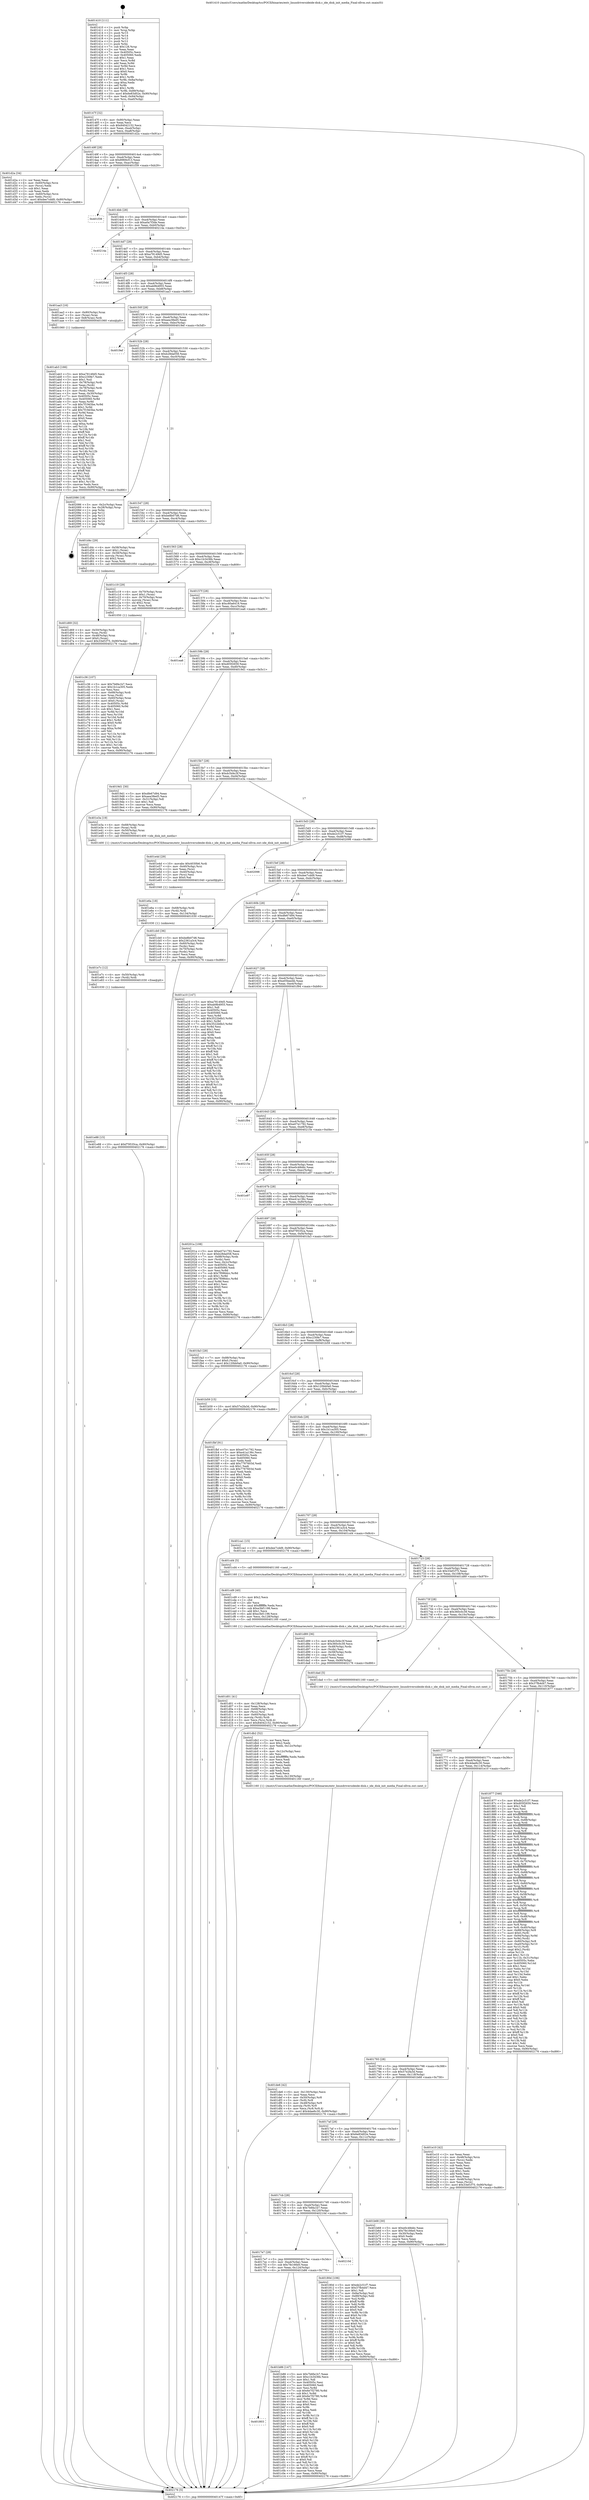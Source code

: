 digraph "0x401410" {
  label = "0x401410 (/mnt/c/Users/mathe/Desktop/tcc/POCII/binaries/extr_linuxdriversideide-disk.c_ide_disk_init_media_Final-ollvm.out::main(0))"
  labelloc = "t"
  node[shape=record]

  Entry [label="",width=0.3,height=0.3,shape=circle,fillcolor=black,style=filled]
  "0x40147f" [label="{
     0x40147f [32]\l
     | [instrs]\l
     &nbsp;&nbsp;0x40147f \<+6\>: mov -0x90(%rbp),%eax\l
     &nbsp;&nbsp;0x401485 \<+2\>: mov %eax,%ecx\l
     &nbsp;&nbsp;0x401487 \<+6\>: sub $0x84042152,%ecx\l
     &nbsp;&nbsp;0x40148d \<+6\>: mov %eax,-0xa4(%rbp)\l
     &nbsp;&nbsp;0x401493 \<+6\>: mov %ecx,-0xa8(%rbp)\l
     &nbsp;&nbsp;0x401499 \<+6\>: je 0000000000401d2a \<main+0x91a\>\l
  }"]
  "0x401d2a" [label="{
     0x401d2a [34]\l
     | [instrs]\l
     &nbsp;&nbsp;0x401d2a \<+2\>: xor %eax,%eax\l
     &nbsp;&nbsp;0x401d2c \<+4\>: mov -0x60(%rbp),%rcx\l
     &nbsp;&nbsp;0x401d30 \<+2\>: mov (%rcx),%edx\l
     &nbsp;&nbsp;0x401d32 \<+3\>: sub $0x1,%eax\l
     &nbsp;&nbsp;0x401d35 \<+2\>: sub %eax,%edx\l
     &nbsp;&nbsp;0x401d37 \<+4\>: mov -0x60(%rbp),%rcx\l
     &nbsp;&nbsp;0x401d3b \<+2\>: mov %edx,(%rcx)\l
     &nbsp;&nbsp;0x401d3d \<+10\>: movl $0xdee7cdd9,-0x90(%rbp)\l
     &nbsp;&nbsp;0x401d47 \<+5\>: jmp 0000000000402176 \<main+0xd66\>\l
  }"]
  "0x40149f" [label="{
     0x40149f [28]\l
     | [instrs]\l
     &nbsp;&nbsp;0x40149f \<+5\>: jmp 00000000004014a4 \<main+0x94\>\l
     &nbsp;&nbsp;0x4014a4 \<+6\>: mov -0xa4(%rbp),%eax\l
     &nbsp;&nbsp;0x4014aa \<+5\>: sub $0x8969cf13,%eax\l
     &nbsp;&nbsp;0x4014af \<+6\>: mov %eax,-0xac(%rbp)\l
     &nbsp;&nbsp;0x4014b5 \<+6\>: je 0000000000401f39 \<main+0xb29\>\l
  }"]
  Exit [label="",width=0.3,height=0.3,shape=circle,fillcolor=black,style=filled,peripheries=2]
  "0x401f39" [label="{
     0x401f39\l
  }", style=dashed]
  "0x4014bb" [label="{
     0x4014bb [28]\l
     | [instrs]\l
     &nbsp;&nbsp;0x4014bb \<+5\>: jmp 00000000004014c0 \<main+0xb0\>\l
     &nbsp;&nbsp;0x4014c0 \<+6\>: mov -0xa4(%rbp),%eax\l
     &nbsp;&nbsp;0x4014c6 \<+5\>: sub $0xa0a7f3de,%eax\l
     &nbsp;&nbsp;0x4014cb \<+6\>: mov %eax,-0xb0(%rbp)\l
     &nbsp;&nbsp;0x4014d1 \<+6\>: je 000000000040214a \<main+0xd3a\>\l
  }"]
  "0x401e88" [label="{
     0x401e88 [15]\l
     | [instrs]\l
     &nbsp;&nbsp;0x401e88 \<+10\>: movl $0xf79535ca,-0x90(%rbp)\l
     &nbsp;&nbsp;0x401e92 \<+5\>: jmp 0000000000402176 \<main+0xd66\>\l
  }"]
  "0x40214a" [label="{
     0x40214a\l
  }", style=dashed]
  "0x4014d7" [label="{
     0x4014d7 [28]\l
     | [instrs]\l
     &nbsp;&nbsp;0x4014d7 \<+5\>: jmp 00000000004014dc \<main+0xcc\>\l
     &nbsp;&nbsp;0x4014dc \<+6\>: mov -0xa4(%rbp),%eax\l
     &nbsp;&nbsp;0x4014e2 \<+5\>: sub $0xa78149d5,%eax\l
     &nbsp;&nbsp;0x4014e7 \<+6\>: mov %eax,-0xb4(%rbp)\l
     &nbsp;&nbsp;0x4014ed \<+6\>: je 00000000004020dd \<main+0xccd\>\l
  }"]
  "0x401e7c" [label="{
     0x401e7c [12]\l
     | [instrs]\l
     &nbsp;&nbsp;0x401e7c \<+4\>: mov -0x50(%rbp),%rdi\l
     &nbsp;&nbsp;0x401e80 \<+3\>: mov (%rdi),%rdi\l
     &nbsp;&nbsp;0x401e83 \<+5\>: call 0000000000401030 \<free@plt\>\l
     | [calls]\l
     &nbsp;&nbsp;0x401030 \{1\} (unknown)\l
  }"]
  "0x4020dd" [label="{
     0x4020dd\l
  }", style=dashed]
  "0x4014f3" [label="{
     0x4014f3 [28]\l
     | [instrs]\l
     &nbsp;&nbsp;0x4014f3 \<+5\>: jmp 00000000004014f8 \<main+0xe8\>\l
     &nbsp;&nbsp;0x4014f8 \<+6\>: mov -0xa4(%rbp),%eax\l
     &nbsp;&nbsp;0x4014fe \<+5\>: sub $0xab9b4955,%eax\l
     &nbsp;&nbsp;0x401503 \<+6\>: mov %eax,-0xb8(%rbp)\l
     &nbsp;&nbsp;0x401509 \<+6\>: je 0000000000401aa3 \<main+0x693\>\l
  }"]
  "0x401e6a" [label="{
     0x401e6a [18]\l
     | [instrs]\l
     &nbsp;&nbsp;0x401e6a \<+4\>: mov -0x68(%rbp),%rdi\l
     &nbsp;&nbsp;0x401e6e \<+3\>: mov (%rdi),%rdi\l
     &nbsp;&nbsp;0x401e71 \<+6\>: mov %eax,-0x134(%rbp)\l
     &nbsp;&nbsp;0x401e77 \<+5\>: call 0000000000401030 \<free@plt\>\l
     | [calls]\l
     &nbsp;&nbsp;0x401030 \{1\} (unknown)\l
  }"]
  "0x401aa3" [label="{
     0x401aa3 [16]\l
     | [instrs]\l
     &nbsp;&nbsp;0x401aa3 \<+4\>: mov -0x80(%rbp),%rax\l
     &nbsp;&nbsp;0x401aa7 \<+3\>: mov (%rax),%rax\l
     &nbsp;&nbsp;0x401aaa \<+4\>: mov 0x8(%rax),%rdi\l
     &nbsp;&nbsp;0x401aae \<+5\>: call 0000000000401060 \<atoi@plt\>\l
     | [calls]\l
     &nbsp;&nbsp;0x401060 \{1\} (unknown)\l
  }"]
  "0x40150f" [label="{
     0x40150f [28]\l
     | [instrs]\l
     &nbsp;&nbsp;0x40150f \<+5\>: jmp 0000000000401514 \<main+0x104\>\l
     &nbsp;&nbsp;0x401514 \<+6\>: mov -0xa4(%rbp),%eax\l
     &nbsp;&nbsp;0x40151a \<+5\>: sub $0xaea38ed5,%eax\l
     &nbsp;&nbsp;0x40151f \<+6\>: mov %eax,-0xbc(%rbp)\l
     &nbsp;&nbsp;0x401525 \<+6\>: je 00000000004019ef \<main+0x5df\>\l
  }"]
  "0x401e4d" [label="{
     0x401e4d [29]\l
     | [instrs]\l
     &nbsp;&nbsp;0x401e4d \<+10\>: movabs $0x4030b6,%rdi\l
     &nbsp;&nbsp;0x401e57 \<+4\>: mov -0x40(%rbp),%rsi\l
     &nbsp;&nbsp;0x401e5b \<+2\>: mov %eax,(%rsi)\l
     &nbsp;&nbsp;0x401e5d \<+4\>: mov -0x40(%rbp),%rsi\l
     &nbsp;&nbsp;0x401e61 \<+2\>: mov (%rsi),%esi\l
     &nbsp;&nbsp;0x401e63 \<+2\>: mov $0x0,%al\l
     &nbsp;&nbsp;0x401e65 \<+5\>: call 0000000000401040 \<printf@plt\>\l
     | [calls]\l
     &nbsp;&nbsp;0x401040 \{1\} (unknown)\l
  }"]
  "0x4019ef" [label="{
     0x4019ef\l
  }", style=dashed]
  "0x40152b" [label="{
     0x40152b [28]\l
     | [instrs]\l
     &nbsp;&nbsp;0x40152b \<+5\>: jmp 0000000000401530 \<main+0x120\>\l
     &nbsp;&nbsp;0x401530 \<+6\>: mov -0xa4(%rbp),%eax\l
     &nbsp;&nbsp;0x401536 \<+5\>: sub $0xb28da058,%eax\l
     &nbsp;&nbsp;0x40153b \<+6\>: mov %eax,-0xc0(%rbp)\l
     &nbsp;&nbsp;0x401541 \<+6\>: je 0000000000402086 \<main+0xc76\>\l
  }"]
  "0x401de6" [label="{
     0x401de6 [42]\l
     | [instrs]\l
     &nbsp;&nbsp;0x401de6 \<+6\>: mov -0x130(%rbp),%ecx\l
     &nbsp;&nbsp;0x401dec \<+3\>: imul %eax,%ecx\l
     &nbsp;&nbsp;0x401def \<+4\>: mov -0x50(%rbp),%r8\l
     &nbsp;&nbsp;0x401df3 \<+3\>: mov (%r8),%r8\l
     &nbsp;&nbsp;0x401df6 \<+4\>: mov -0x48(%rbp),%r9\l
     &nbsp;&nbsp;0x401dfa \<+3\>: movslq (%r9),%r9\l
     &nbsp;&nbsp;0x401dfd \<+4\>: mov %ecx,(%r8,%r9,4)\l
     &nbsp;&nbsp;0x401e01 \<+10\>: movl $0x4dae6c30,-0x90(%rbp)\l
     &nbsp;&nbsp;0x401e0b \<+5\>: jmp 0000000000402176 \<main+0xd66\>\l
  }"]
  "0x402086" [label="{
     0x402086 [18]\l
     | [instrs]\l
     &nbsp;&nbsp;0x402086 \<+3\>: mov -0x2c(%rbp),%eax\l
     &nbsp;&nbsp;0x402089 \<+4\>: lea -0x28(%rbp),%rsp\l
     &nbsp;&nbsp;0x40208d \<+1\>: pop %rbx\l
     &nbsp;&nbsp;0x40208e \<+2\>: pop %r12\l
     &nbsp;&nbsp;0x402090 \<+2\>: pop %r13\l
     &nbsp;&nbsp;0x402092 \<+2\>: pop %r14\l
     &nbsp;&nbsp;0x402094 \<+2\>: pop %r15\l
     &nbsp;&nbsp;0x402096 \<+1\>: pop %rbp\l
     &nbsp;&nbsp;0x402097 \<+1\>: ret\l
  }"]
  "0x401547" [label="{
     0x401547 [28]\l
     | [instrs]\l
     &nbsp;&nbsp;0x401547 \<+5\>: jmp 000000000040154c \<main+0x13c\>\l
     &nbsp;&nbsp;0x40154c \<+6\>: mov -0xa4(%rbp),%eax\l
     &nbsp;&nbsp;0x401552 \<+5\>: sub $0xbe8b07d6,%eax\l
     &nbsp;&nbsp;0x401557 \<+6\>: mov %eax,-0xc4(%rbp)\l
     &nbsp;&nbsp;0x40155d \<+6\>: je 0000000000401d4c \<main+0x93c\>\l
  }"]
  "0x401db2" [label="{
     0x401db2 [52]\l
     | [instrs]\l
     &nbsp;&nbsp;0x401db2 \<+2\>: xor %ecx,%ecx\l
     &nbsp;&nbsp;0x401db4 \<+5\>: mov $0x2,%edx\l
     &nbsp;&nbsp;0x401db9 \<+6\>: mov %edx,-0x12c(%rbp)\l
     &nbsp;&nbsp;0x401dbf \<+1\>: cltd\l
     &nbsp;&nbsp;0x401dc0 \<+6\>: mov -0x12c(%rbp),%esi\l
     &nbsp;&nbsp;0x401dc6 \<+2\>: idiv %esi\l
     &nbsp;&nbsp;0x401dc8 \<+6\>: imul $0xfffffffe,%edx,%edx\l
     &nbsp;&nbsp;0x401dce \<+2\>: mov %ecx,%edi\l
     &nbsp;&nbsp;0x401dd0 \<+2\>: sub %edx,%edi\l
     &nbsp;&nbsp;0x401dd2 \<+2\>: mov %ecx,%edx\l
     &nbsp;&nbsp;0x401dd4 \<+3\>: sub $0x1,%edx\l
     &nbsp;&nbsp;0x401dd7 \<+2\>: add %edx,%edi\l
     &nbsp;&nbsp;0x401dd9 \<+2\>: sub %edi,%ecx\l
     &nbsp;&nbsp;0x401ddb \<+6\>: mov %ecx,-0x130(%rbp)\l
     &nbsp;&nbsp;0x401de1 \<+5\>: call 0000000000401160 \<next_i\>\l
     | [calls]\l
     &nbsp;&nbsp;0x401160 \{1\} (/mnt/c/Users/mathe/Desktop/tcc/POCII/binaries/extr_linuxdriversideide-disk.c_ide_disk_init_media_Final-ollvm.out::next_i)\l
  }"]
  "0x401d4c" [label="{
     0x401d4c [29]\l
     | [instrs]\l
     &nbsp;&nbsp;0x401d4c \<+4\>: mov -0x58(%rbp),%rax\l
     &nbsp;&nbsp;0x401d50 \<+6\>: movl $0x1,(%rax)\l
     &nbsp;&nbsp;0x401d56 \<+4\>: mov -0x58(%rbp),%rax\l
     &nbsp;&nbsp;0x401d5a \<+3\>: movslq (%rax),%rax\l
     &nbsp;&nbsp;0x401d5d \<+4\>: shl $0x2,%rax\l
     &nbsp;&nbsp;0x401d61 \<+3\>: mov %rax,%rdi\l
     &nbsp;&nbsp;0x401d64 \<+5\>: call 0000000000401050 \<malloc@plt\>\l
     | [calls]\l
     &nbsp;&nbsp;0x401050 \{1\} (unknown)\l
  }"]
  "0x401563" [label="{
     0x401563 [28]\l
     | [instrs]\l
     &nbsp;&nbsp;0x401563 \<+5\>: jmp 0000000000401568 \<main+0x158\>\l
     &nbsp;&nbsp;0x401568 \<+6\>: mov -0xa4(%rbp),%eax\l
     &nbsp;&nbsp;0x40156e \<+5\>: sub $0xc1b3436b,%eax\l
     &nbsp;&nbsp;0x401573 \<+6\>: mov %eax,-0xc8(%rbp)\l
     &nbsp;&nbsp;0x401579 \<+6\>: je 0000000000401c19 \<main+0x809\>\l
  }"]
  "0x401d69" [label="{
     0x401d69 [32]\l
     | [instrs]\l
     &nbsp;&nbsp;0x401d69 \<+4\>: mov -0x50(%rbp),%rdi\l
     &nbsp;&nbsp;0x401d6d \<+3\>: mov %rax,(%rdi)\l
     &nbsp;&nbsp;0x401d70 \<+4\>: mov -0x48(%rbp),%rax\l
     &nbsp;&nbsp;0x401d74 \<+6\>: movl $0x0,(%rax)\l
     &nbsp;&nbsp;0x401d7a \<+10\>: movl $0x33ef1f75,-0x90(%rbp)\l
     &nbsp;&nbsp;0x401d84 \<+5\>: jmp 0000000000402176 \<main+0xd66\>\l
  }"]
  "0x401c19" [label="{
     0x401c19 [29]\l
     | [instrs]\l
     &nbsp;&nbsp;0x401c19 \<+4\>: mov -0x70(%rbp),%rax\l
     &nbsp;&nbsp;0x401c1d \<+6\>: movl $0x1,(%rax)\l
     &nbsp;&nbsp;0x401c23 \<+4\>: mov -0x70(%rbp),%rax\l
     &nbsp;&nbsp;0x401c27 \<+3\>: movslq (%rax),%rax\l
     &nbsp;&nbsp;0x401c2a \<+4\>: shl $0x2,%rax\l
     &nbsp;&nbsp;0x401c2e \<+3\>: mov %rax,%rdi\l
     &nbsp;&nbsp;0x401c31 \<+5\>: call 0000000000401050 \<malloc@plt\>\l
     | [calls]\l
     &nbsp;&nbsp;0x401050 \{1\} (unknown)\l
  }"]
  "0x40157f" [label="{
     0x40157f [28]\l
     | [instrs]\l
     &nbsp;&nbsp;0x40157f \<+5\>: jmp 0000000000401584 \<main+0x174\>\l
     &nbsp;&nbsp;0x401584 \<+6\>: mov -0xa4(%rbp),%eax\l
     &nbsp;&nbsp;0x40158a \<+5\>: sub $0xc80a6419,%eax\l
     &nbsp;&nbsp;0x40158f \<+6\>: mov %eax,-0xcc(%rbp)\l
     &nbsp;&nbsp;0x401595 \<+6\>: je 0000000000401ea6 \<main+0xa96\>\l
  }"]
  "0x401d01" [label="{
     0x401d01 [41]\l
     | [instrs]\l
     &nbsp;&nbsp;0x401d01 \<+6\>: mov -0x128(%rbp),%ecx\l
     &nbsp;&nbsp;0x401d07 \<+3\>: imul %eax,%ecx\l
     &nbsp;&nbsp;0x401d0a \<+4\>: mov -0x68(%rbp),%rsi\l
     &nbsp;&nbsp;0x401d0e \<+3\>: mov (%rsi),%rsi\l
     &nbsp;&nbsp;0x401d11 \<+4\>: mov -0x60(%rbp),%rdi\l
     &nbsp;&nbsp;0x401d15 \<+3\>: movslq (%rdi),%rdi\l
     &nbsp;&nbsp;0x401d18 \<+3\>: mov %ecx,(%rsi,%rdi,4)\l
     &nbsp;&nbsp;0x401d1b \<+10\>: movl $0x84042152,-0x90(%rbp)\l
     &nbsp;&nbsp;0x401d25 \<+5\>: jmp 0000000000402176 \<main+0xd66\>\l
  }"]
  "0x401ea6" [label="{
     0x401ea6\l
  }", style=dashed]
  "0x40159b" [label="{
     0x40159b [28]\l
     | [instrs]\l
     &nbsp;&nbsp;0x40159b \<+5\>: jmp 00000000004015a0 \<main+0x190\>\l
     &nbsp;&nbsp;0x4015a0 \<+6\>: mov -0xa4(%rbp),%eax\l
     &nbsp;&nbsp;0x4015a6 \<+5\>: sub $0xd05f2659,%eax\l
     &nbsp;&nbsp;0x4015ab \<+6\>: mov %eax,-0xd0(%rbp)\l
     &nbsp;&nbsp;0x4015b1 \<+6\>: je 00000000004019d1 \<main+0x5c1\>\l
  }"]
  "0x401cd9" [label="{
     0x401cd9 [40]\l
     | [instrs]\l
     &nbsp;&nbsp;0x401cd9 \<+5\>: mov $0x2,%ecx\l
     &nbsp;&nbsp;0x401cde \<+1\>: cltd\l
     &nbsp;&nbsp;0x401cdf \<+2\>: idiv %ecx\l
     &nbsp;&nbsp;0x401ce1 \<+6\>: imul $0xfffffffe,%edx,%ecx\l
     &nbsp;&nbsp;0x401ce7 \<+6\>: sub $0xe3bf1198,%ecx\l
     &nbsp;&nbsp;0x401ced \<+3\>: add $0x1,%ecx\l
     &nbsp;&nbsp;0x401cf0 \<+6\>: add $0xe3bf1198,%ecx\l
     &nbsp;&nbsp;0x401cf6 \<+6\>: mov %ecx,-0x128(%rbp)\l
     &nbsp;&nbsp;0x401cfc \<+5\>: call 0000000000401160 \<next_i\>\l
     | [calls]\l
     &nbsp;&nbsp;0x401160 \{1\} (/mnt/c/Users/mathe/Desktop/tcc/POCII/binaries/extr_linuxdriversideide-disk.c_ide_disk_init_media_Final-ollvm.out::next_i)\l
  }"]
  "0x4019d1" [label="{
     0x4019d1 [30]\l
     | [instrs]\l
     &nbsp;&nbsp;0x4019d1 \<+5\>: mov $0xdfe67d94,%eax\l
     &nbsp;&nbsp;0x4019d6 \<+5\>: mov $0xaea38ed5,%ecx\l
     &nbsp;&nbsp;0x4019db \<+3\>: mov -0x31(%rbp),%dl\l
     &nbsp;&nbsp;0x4019de \<+3\>: test $0x1,%dl\l
     &nbsp;&nbsp;0x4019e1 \<+3\>: cmovne %ecx,%eax\l
     &nbsp;&nbsp;0x4019e4 \<+6\>: mov %eax,-0x90(%rbp)\l
     &nbsp;&nbsp;0x4019ea \<+5\>: jmp 0000000000402176 \<main+0xd66\>\l
  }"]
  "0x4015b7" [label="{
     0x4015b7 [28]\l
     | [instrs]\l
     &nbsp;&nbsp;0x4015b7 \<+5\>: jmp 00000000004015bc \<main+0x1ac\>\l
     &nbsp;&nbsp;0x4015bc \<+6\>: mov -0xa4(%rbp),%eax\l
     &nbsp;&nbsp;0x4015c2 \<+5\>: sub $0xdc5d4c3f,%eax\l
     &nbsp;&nbsp;0x4015c7 \<+6\>: mov %eax,-0xd4(%rbp)\l
     &nbsp;&nbsp;0x4015cd \<+6\>: je 0000000000401e3a \<main+0xa2a\>\l
  }"]
  "0x401c36" [label="{
     0x401c36 [107]\l
     | [instrs]\l
     &nbsp;&nbsp;0x401c36 \<+5\>: mov $0x7b6fa1b7,%ecx\l
     &nbsp;&nbsp;0x401c3b \<+5\>: mov $0x1b1ca305,%edx\l
     &nbsp;&nbsp;0x401c40 \<+2\>: xor %esi,%esi\l
     &nbsp;&nbsp;0x401c42 \<+4\>: mov -0x68(%rbp),%rdi\l
     &nbsp;&nbsp;0x401c46 \<+3\>: mov %rax,(%rdi)\l
     &nbsp;&nbsp;0x401c49 \<+4\>: mov -0x60(%rbp),%rax\l
     &nbsp;&nbsp;0x401c4d \<+6\>: movl $0x0,(%rax)\l
     &nbsp;&nbsp;0x401c53 \<+8\>: mov 0x40505c,%r8d\l
     &nbsp;&nbsp;0x401c5b \<+8\>: mov 0x405060,%r9d\l
     &nbsp;&nbsp;0x401c63 \<+3\>: sub $0x1,%esi\l
     &nbsp;&nbsp;0x401c66 \<+3\>: mov %r8d,%r10d\l
     &nbsp;&nbsp;0x401c69 \<+3\>: add %esi,%r10d\l
     &nbsp;&nbsp;0x401c6c \<+4\>: imul %r10d,%r8d\l
     &nbsp;&nbsp;0x401c70 \<+4\>: and $0x1,%r8d\l
     &nbsp;&nbsp;0x401c74 \<+4\>: cmp $0x0,%r8d\l
     &nbsp;&nbsp;0x401c78 \<+4\>: sete %r11b\l
     &nbsp;&nbsp;0x401c7c \<+4\>: cmp $0xa,%r9d\l
     &nbsp;&nbsp;0x401c80 \<+3\>: setl %bl\l
     &nbsp;&nbsp;0x401c83 \<+3\>: mov %r11b,%r14b\l
     &nbsp;&nbsp;0x401c86 \<+3\>: and %bl,%r14b\l
     &nbsp;&nbsp;0x401c89 \<+3\>: xor %bl,%r11b\l
     &nbsp;&nbsp;0x401c8c \<+3\>: or %r11b,%r14b\l
     &nbsp;&nbsp;0x401c8f \<+4\>: test $0x1,%r14b\l
     &nbsp;&nbsp;0x401c93 \<+3\>: cmovne %edx,%ecx\l
     &nbsp;&nbsp;0x401c96 \<+6\>: mov %ecx,-0x90(%rbp)\l
     &nbsp;&nbsp;0x401c9c \<+5\>: jmp 0000000000402176 \<main+0xd66\>\l
  }"]
  "0x401e3a" [label="{
     0x401e3a [19]\l
     | [instrs]\l
     &nbsp;&nbsp;0x401e3a \<+4\>: mov -0x68(%rbp),%rax\l
     &nbsp;&nbsp;0x401e3e \<+3\>: mov (%rax),%rdi\l
     &nbsp;&nbsp;0x401e41 \<+4\>: mov -0x50(%rbp),%rax\l
     &nbsp;&nbsp;0x401e45 \<+3\>: mov (%rax),%rsi\l
     &nbsp;&nbsp;0x401e48 \<+5\>: call 0000000000401400 \<ide_disk_init_media\>\l
     | [calls]\l
     &nbsp;&nbsp;0x401400 \{1\} (/mnt/c/Users/mathe/Desktop/tcc/POCII/binaries/extr_linuxdriversideide-disk.c_ide_disk_init_media_Final-ollvm.out::ide_disk_init_media)\l
  }"]
  "0x4015d3" [label="{
     0x4015d3 [28]\l
     | [instrs]\l
     &nbsp;&nbsp;0x4015d3 \<+5\>: jmp 00000000004015d8 \<main+0x1c8\>\l
     &nbsp;&nbsp;0x4015d8 \<+6\>: mov -0xa4(%rbp),%eax\l
     &nbsp;&nbsp;0x4015de \<+5\>: sub $0xde2c51f7,%eax\l
     &nbsp;&nbsp;0x4015e3 \<+6\>: mov %eax,-0xd8(%rbp)\l
     &nbsp;&nbsp;0x4015e9 \<+6\>: je 0000000000402098 \<main+0xc88\>\l
  }"]
  "0x401803" [label="{
     0x401803\l
  }", style=dashed]
  "0x402098" [label="{
     0x402098\l
  }", style=dashed]
  "0x4015ef" [label="{
     0x4015ef [28]\l
     | [instrs]\l
     &nbsp;&nbsp;0x4015ef \<+5\>: jmp 00000000004015f4 \<main+0x1e4\>\l
     &nbsp;&nbsp;0x4015f4 \<+6\>: mov -0xa4(%rbp),%eax\l
     &nbsp;&nbsp;0x4015fa \<+5\>: sub $0xdee7cdd9,%eax\l
     &nbsp;&nbsp;0x4015ff \<+6\>: mov %eax,-0xdc(%rbp)\l
     &nbsp;&nbsp;0x401605 \<+6\>: je 0000000000401cb0 \<main+0x8a0\>\l
  }"]
  "0x401b86" [label="{
     0x401b86 [147]\l
     | [instrs]\l
     &nbsp;&nbsp;0x401b86 \<+5\>: mov $0x7b6fa1b7,%eax\l
     &nbsp;&nbsp;0x401b8b \<+5\>: mov $0xc1b3436b,%ecx\l
     &nbsp;&nbsp;0x401b90 \<+2\>: mov $0x1,%dl\l
     &nbsp;&nbsp;0x401b92 \<+7\>: mov 0x40505c,%esi\l
     &nbsp;&nbsp;0x401b99 \<+7\>: mov 0x405060,%edi\l
     &nbsp;&nbsp;0x401ba0 \<+3\>: mov %esi,%r8d\l
     &nbsp;&nbsp;0x401ba3 \<+7\>: sub $0x6e7f2780,%r8d\l
     &nbsp;&nbsp;0x401baa \<+4\>: sub $0x1,%r8d\l
     &nbsp;&nbsp;0x401bae \<+7\>: add $0x6e7f2780,%r8d\l
     &nbsp;&nbsp;0x401bb5 \<+4\>: imul %r8d,%esi\l
     &nbsp;&nbsp;0x401bb9 \<+3\>: and $0x1,%esi\l
     &nbsp;&nbsp;0x401bbc \<+3\>: cmp $0x0,%esi\l
     &nbsp;&nbsp;0x401bbf \<+4\>: sete %r9b\l
     &nbsp;&nbsp;0x401bc3 \<+3\>: cmp $0xa,%edi\l
     &nbsp;&nbsp;0x401bc6 \<+4\>: setl %r10b\l
     &nbsp;&nbsp;0x401bca \<+3\>: mov %r9b,%r11b\l
     &nbsp;&nbsp;0x401bcd \<+4\>: xor $0xff,%r11b\l
     &nbsp;&nbsp;0x401bd1 \<+3\>: mov %r10b,%bl\l
     &nbsp;&nbsp;0x401bd4 \<+3\>: xor $0xff,%bl\l
     &nbsp;&nbsp;0x401bd7 \<+3\>: xor $0x0,%dl\l
     &nbsp;&nbsp;0x401bda \<+3\>: mov %r11b,%r14b\l
     &nbsp;&nbsp;0x401bdd \<+4\>: and $0x0,%r14b\l
     &nbsp;&nbsp;0x401be1 \<+3\>: and %dl,%r9b\l
     &nbsp;&nbsp;0x401be4 \<+3\>: mov %bl,%r15b\l
     &nbsp;&nbsp;0x401be7 \<+4\>: and $0x0,%r15b\l
     &nbsp;&nbsp;0x401beb \<+3\>: and %dl,%r10b\l
     &nbsp;&nbsp;0x401bee \<+3\>: or %r9b,%r14b\l
     &nbsp;&nbsp;0x401bf1 \<+3\>: or %r10b,%r15b\l
     &nbsp;&nbsp;0x401bf4 \<+3\>: xor %r15b,%r14b\l
     &nbsp;&nbsp;0x401bf7 \<+3\>: or %bl,%r11b\l
     &nbsp;&nbsp;0x401bfa \<+4\>: xor $0xff,%r11b\l
     &nbsp;&nbsp;0x401bfe \<+3\>: or $0x0,%dl\l
     &nbsp;&nbsp;0x401c01 \<+3\>: and %dl,%r11b\l
     &nbsp;&nbsp;0x401c04 \<+3\>: or %r11b,%r14b\l
     &nbsp;&nbsp;0x401c07 \<+4\>: test $0x1,%r14b\l
     &nbsp;&nbsp;0x401c0b \<+3\>: cmovne %ecx,%eax\l
     &nbsp;&nbsp;0x401c0e \<+6\>: mov %eax,-0x90(%rbp)\l
     &nbsp;&nbsp;0x401c14 \<+5\>: jmp 0000000000402176 \<main+0xd66\>\l
  }"]
  "0x401cb0" [label="{
     0x401cb0 [36]\l
     | [instrs]\l
     &nbsp;&nbsp;0x401cb0 \<+5\>: mov $0xbe8b07d6,%eax\l
     &nbsp;&nbsp;0x401cb5 \<+5\>: mov $0x2361a3c4,%ecx\l
     &nbsp;&nbsp;0x401cba \<+4\>: mov -0x60(%rbp),%rdx\l
     &nbsp;&nbsp;0x401cbe \<+2\>: mov (%rdx),%esi\l
     &nbsp;&nbsp;0x401cc0 \<+4\>: mov -0x70(%rbp),%rdx\l
     &nbsp;&nbsp;0x401cc4 \<+2\>: cmp (%rdx),%esi\l
     &nbsp;&nbsp;0x401cc6 \<+3\>: cmovl %ecx,%eax\l
     &nbsp;&nbsp;0x401cc9 \<+6\>: mov %eax,-0x90(%rbp)\l
     &nbsp;&nbsp;0x401ccf \<+5\>: jmp 0000000000402176 \<main+0xd66\>\l
  }"]
  "0x40160b" [label="{
     0x40160b [28]\l
     | [instrs]\l
     &nbsp;&nbsp;0x40160b \<+5\>: jmp 0000000000401610 \<main+0x200\>\l
     &nbsp;&nbsp;0x401610 \<+6\>: mov -0xa4(%rbp),%eax\l
     &nbsp;&nbsp;0x401616 \<+5\>: sub $0xdfe67d94,%eax\l
     &nbsp;&nbsp;0x40161b \<+6\>: mov %eax,-0xe0(%rbp)\l
     &nbsp;&nbsp;0x401621 \<+6\>: je 0000000000401a10 \<main+0x600\>\l
  }"]
  "0x4017e7" [label="{
     0x4017e7 [28]\l
     | [instrs]\l
     &nbsp;&nbsp;0x4017e7 \<+5\>: jmp 00000000004017ec \<main+0x3dc\>\l
     &nbsp;&nbsp;0x4017ec \<+6\>: mov -0xa4(%rbp),%eax\l
     &nbsp;&nbsp;0x4017f2 \<+5\>: sub $0x7fe166e0,%eax\l
     &nbsp;&nbsp;0x4017f7 \<+6\>: mov %eax,-0x124(%rbp)\l
     &nbsp;&nbsp;0x4017fd \<+6\>: je 0000000000401b86 \<main+0x776\>\l
  }"]
  "0x401a10" [label="{
     0x401a10 [147]\l
     | [instrs]\l
     &nbsp;&nbsp;0x401a10 \<+5\>: mov $0xa78149d5,%eax\l
     &nbsp;&nbsp;0x401a15 \<+5\>: mov $0xab9b4955,%ecx\l
     &nbsp;&nbsp;0x401a1a \<+2\>: mov $0x1,%dl\l
     &nbsp;&nbsp;0x401a1c \<+7\>: mov 0x40505c,%esi\l
     &nbsp;&nbsp;0x401a23 \<+7\>: mov 0x405060,%edi\l
     &nbsp;&nbsp;0x401a2a \<+3\>: mov %esi,%r8d\l
     &nbsp;&nbsp;0x401a2d \<+7\>: add $0x3522b6b3,%r8d\l
     &nbsp;&nbsp;0x401a34 \<+4\>: sub $0x1,%r8d\l
     &nbsp;&nbsp;0x401a38 \<+7\>: sub $0x3522b6b3,%r8d\l
     &nbsp;&nbsp;0x401a3f \<+4\>: imul %r8d,%esi\l
     &nbsp;&nbsp;0x401a43 \<+3\>: and $0x1,%esi\l
     &nbsp;&nbsp;0x401a46 \<+3\>: cmp $0x0,%esi\l
     &nbsp;&nbsp;0x401a49 \<+4\>: sete %r9b\l
     &nbsp;&nbsp;0x401a4d \<+3\>: cmp $0xa,%edi\l
     &nbsp;&nbsp;0x401a50 \<+4\>: setl %r10b\l
     &nbsp;&nbsp;0x401a54 \<+3\>: mov %r9b,%r11b\l
     &nbsp;&nbsp;0x401a57 \<+4\>: xor $0xff,%r11b\l
     &nbsp;&nbsp;0x401a5b \<+3\>: mov %r10b,%bl\l
     &nbsp;&nbsp;0x401a5e \<+3\>: xor $0xff,%bl\l
     &nbsp;&nbsp;0x401a61 \<+3\>: xor $0x1,%dl\l
     &nbsp;&nbsp;0x401a64 \<+3\>: mov %r11b,%r14b\l
     &nbsp;&nbsp;0x401a67 \<+4\>: and $0xff,%r14b\l
     &nbsp;&nbsp;0x401a6b \<+3\>: and %dl,%r9b\l
     &nbsp;&nbsp;0x401a6e \<+3\>: mov %bl,%r15b\l
     &nbsp;&nbsp;0x401a71 \<+4\>: and $0xff,%r15b\l
     &nbsp;&nbsp;0x401a75 \<+3\>: and %dl,%r10b\l
     &nbsp;&nbsp;0x401a78 \<+3\>: or %r9b,%r14b\l
     &nbsp;&nbsp;0x401a7b \<+3\>: or %r10b,%r15b\l
     &nbsp;&nbsp;0x401a7e \<+3\>: xor %r15b,%r14b\l
     &nbsp;&nbsp;0x401a81 \<+3\>: or %bl,%r11b\l
     &nbsp;&nbsp;0x401a84 \<+4\>: xor $0xff,%r11b\l
     &nbsp;&nbsp;0x401a88 \<+3\>: or $0x1,%dl\l
     &nbsp;&nbsp;0x401a8b \<+3\>: and %dl,%r11b\l
     &nbsp;&nbsp;0x401a8e \<+3\>: or %r11b,%r14b\l
     &nbsp;&nbsp;0x401a91 \<+4\>: test $0x1,%r14b\l
     &nbsp;&nbsp;0x401a95 \<+3\>: cmovne %ecx,%eax\l
     &nbsp;&nbsp;0x401a98 \<+6\>: mov %eax,-0x90(%rbp)\l
     &nbsp;&nbsp;0x401a9e \<+5\>: jmp 0000000000402176 \<main+0xd66\>\l
  }"]
  "0x401627" [label="{
     0x401627 [28]\l
     | [instrs]\l
     &nbsp;&nbsp;0x401627 \<+5\>: jmp 000000000040162c \<main+0x21c\>\l
     &nbsp;&nbsp;0x40162c \<+6\>: mov -0xa4(%rbp),%eax\l
     &nbsp;&nbsp;0x401632 \<+5\>: sub $0xe05bee4b,%eax\l
     &nbsp;&nbsp;0x401637 \<+6\>: mov %eax,-0xe4(%rbp)\l
     &nbsp;&nbsp;0x40163d \<+6\>: je 0000000000401f94 \<main+0xb84\>\l
  }"]
  "0x40210d" [label="{
     0x40210d\l
  }", style=dashed]
  "0x401f94" [label="{
     0x401f94\l
  }", style=dashed]
  "0x401643" [label="{
     0x401643 [28]\l
     | [instrs]\l
     &nbsp;&nbsp;0x401643 \<+5\>: jmp 0000000000401648 \<main+0x238\>\l
     &nbsp;&nbsp;0x401648 \<+6\>: mov -0xa4(%rbp),%eax\l
     &nbsp;&nbsp;0x40164e \<+5\>: sub $0xe07e1792,%eax\l
     &nbsp;&nbsp;0x401653 \<+6\>: mov %eax,-0xe8(%rbp)\l
     &nbsp;&nbsp;0x401659 \<+6\>: je 000000000040215e \<main+0xd4e\>\l
  }"]
  "0x401ab3" [label="{
     0x401ab3 [166]\l
     | [instrs]\l
     &nbsp;&nbsp;0x401ab3 \<+5\>: mov $0xa78149d5,%ecx\l
     &nbsp;&nbsp;0x401ab8 \<+5\>: mov $0xc230fe7,%edx\l
     &nbsp;&nbsp;0x401abd \<+3\>: mov $0x1,%sil\l
     &nbsp;&nbsp;0x401ac0 \<+4\>: mov -0x78(%rbp),%rdi\l
     &nbsp;&nbsp;0x401ac4 \<+2\>: mov %eax,(%rdi)\l
     &nbsp;&nbsp;0x401ac6 \<+4\>: mov -0x78(%rbp),%rdi\l
     &nbsp;&nbsp;0x401aca \<+2\>: mov (%rdi),%eax\l
     &nbsp;&nbsp;0x401acc \<+3\>: mov %eax,-0x30(%rbp)\l
     &nbsp;&nbsp;0x401acf \<+7\>: mov 0x40505c,%eax\l
     &nbsp;&nbsp;0x401ad6 \<+8\>: mov 0x405060,%r8d\l
     &nbsp;&nbsp;0x401ade \<+3\>: mov %eax,%r9d\l
     &nbsp;&nbsp;0x401ae1 \<+7\>: sub $0x7f19d3be,%r9d\l
     &nbsp;&nbsp;0x401ae8 \<+4\>: sub $0x1,%r9d\l
     &nbsp;&nbsp;0x401aec \<+7\>: add $0x7f19d3be,%r9d\l
     &nbsp;&nbsp;0x401af3 \<+4\>: imul %r9d,%eax\l
     &nbsp;&nbsp;0x401af7 \<+3\>: and $0x1,%eax\l
     &nbsp;&nbsp;0x401afa \<+3\>: cmp $0x0,%eax\l
     &nbsp;&nbsp;0x401afd \<+4\>: sete %r10b\l
     &nbsp;&nbsp;0x401b01 \<+4\>: cmp $0xa,%r8d\l
     &nbsp;&nbsp;0x401b05 \<+4\>: setl %r11b\l
     &nbsp;&nbsp;0x401b09 \<+3\>: mov %r10b,%bl\l
     &nbsp;&nbsp;0x401b0c \<+3\>: xor $0xff,%bl\l
     &nbsp;&nbsp;0x401b0f \<+3\>: mov %r11b,%r14b\l
     &nbsp;&nbsp;0x401b12 \<+4\>: xor $0xff,%r14b\l
     &nbsp;&nbsp;0x401b16 \<+4\>: xor $0x1,%sil\l
     &nbsp;&nbsp;0x401b1a \<+3\>: mov %bl,%r15b\l
     &nbsp;&nbsp;0x401b1d \<+4\>: and $0xff,%r15b\l
     &nbsp;&nbsp;0x401b21 \<+3\>: and %sil,%r10b\l
     &nbsp;&nbsp;0x401b24 \<+3\>: mov %r14b,%r12b\l
     &nbsp;&nbsp;0x401b27 \<+4\>: and $0xff,%r12b\l
     &nbsp;&nbsp;0x401b2b \<+3\>: and %sil,%r11b\l
     &nbsp;&nbsp;0x401b2e \<+3\>: or %r10b,%r15b\l
     &nbsp;&nbsp;0x401b31 \<+3\>: or %r11b,%r12b\l
     &nbsp;&nbsp;0x401b34 \<+3\>: xor %r12b,%r15b\l
     &nbsp;&nbsp;0x401b37 \<+3\>: or %r14b,%bl\l
     &nbsp;&nbsp;0x401b3a \<+3\>: xor $0xff,%bl\l
     &nbsp;&nbsp;0x401b3d \<+4\>: or $0x1,%sil\l
     &nbsp;&nbsp;0x401b41 \<+3\>: and %sil,%bl\l
     &nbsp;&nbsp;0x401b44 \<+3\>: or %bl,%r15b\l
     &nbsp;&nbsp;0x401b47 \<+4\>: test $0x1,%r15b\l
     &nbsp;&nbsp;0x401b4b \<+3\>: cmovne %edx,%ecx\l
     &nbsp;&nbsp;0x401b4e \<+6\>: mov %ecx,-0x90(%rbp)\l
     &nbsp;&nbsp;0x401b54 \<+5\>: jmp 0000000000402176 \<main+0xd66\>\l
  }"]
  "0x40215e" [label="{
     0x40215e\l
  }", style=dashed]
  "0x40165f" [label="{
     0x40165f [28]\l
     | [instrs]\l
     &nbsp;&nbsp;0x40165f \<+5\>: jmp 0000000000401664 \<main+0x254\>\l
     &nbsp;&nbsp;0x401664 \<+6\>: mov -0xa4(%rbp),%eax\l
     &nbsp;&nbsp;0x40166a \<+5\>: sub $0xe0c48ddc,%eax\l
     &nbsp;&nbsp;0x40166f \<+6\>: mov %eax,-0xec(%rbp)\l
     &nbsp;&nbsp;0x401675 \<+6\>: je 0000000000401e97 \<main+0xa87\>\l
  }"]
  "0x401410" [label="{
     0x401410 [111]\l
     | [instrs]\l
     &nbsp;&nbsp;0x401410 \<+1\>: push %rbp\l
     &nbsp;&nbsp;0x401411 \<+3\>: mov %rsp,%rbp\l
     &nbsp;&nbsp;0x401414 \<+2\>: push %r15\l
     &nbsp;&nbsp;0x401416 \<+2\>: push %r14\l
     &nbsp;&nbsp;0x401418 \<+2\>: push %r13\l
     &nbsp;&nbsp;0x40141a \<+2\>: push %r12\l
     &nbsp;&nbsp;0x40141c \<+1\>: push %rbx\l
     &nbsp;&nbsp;0x40141d \<+7\>: sub $0x128,%rsp\l
     &nbsp;&nbsp;0x401424 \<+2\>: xor %eax,%eax\l
     &nbsp;&nbsp;0x401426 \<+7\>: mov 0x40505c,%ecx\l
     &nbsp;&nbsp;0x40142d \<+7\>: mov 0x405060,%edx\l
     &nbsp;&nbsp;0x401434 \<+3\>: sub $0x1,%eax\l
     &nbsp;&nbsp;0x401437 \<+3\>: mov %ecx,%r8d\l
     &nbsp;&nbsp;0x40143a \<+3\>: add %eax,%r8d\l
     &nbsp;&nbsp;0x40143d \<+4\>: imul %r8d,%ecx\l
     &nbsp;&nbsp;0x401441 \<+3\>: and $0x1,%ecx\l
     &nbsp;&nbsp;0x401444 \<+3\>: cmp $0x0,%ecx\l
     &nbsp;&nbsp;0x401447 \<+4\>: sete %r9b\l
     &nbsp;&nbsp;0x40144b \<+4\>: and $0x1,%r9b\l
     &nbsp;&nbsp;0x40144f \<+7\>: mov %r9b,-0x8a(%rbp)\l
     &nbsp;&nbsp;0x401456 \<+3\>: cmp $0xa,%edx\l
     &nbsp;&nbsp;0x401459 \<+4\>: setl %r9b\l
     &nbsp;&nbsp;0x40145d \<+4\>: and $0x1,%r9b\l
     &nbsp;&nbsp;0x401461 \<+7\>: mov %r9b,-0x89(%rbp)\l
     &nbsp;&nbsp;0x401468 \<+10\>: movl $0x6e83d02e,-0x90(%rbp)\l
     &nbsp;&nbsp;0x401472 \<+6\>: mov %edi,-0x94(%rbp)\l
     &nbsp;&nbsp;0x401478 \<+7\>: mov %rsi,-0xa0(%rbp)\l
  }"]
  "0x401e97" [label="{
     0x401e97\l
  }", style=dashed]
  "0x40167b" [label="{
     0x40167b [28]\l
     | [instrs]\l
     &nbsp;&nbsp;0x40167b \<+5\>: jmp 0000000000401680 \<main+0x270\>\l
     &nbsp;&nbsp;0x401680 \<+6\>: mov -0xa4(%rbp),%eax\l
     &nbsp;&nbsp;0x401686 \<+5\>: sub $0xe41a136c,%eax\l
     &nbsp;&nbsp;0x40168b \<+6\>: mov %eax,-0xf0(%rbp)\l
     &nbsp;&nbsp;0x401691 \<+6\>: je 000000000040201a \<main+0xc0a\>\l
  }"]
  "0x402176" [label="{
     0x402176 [5]\l
     | [instrs]\l
     &nbsp;&nbsp;0x402176 \<+5\>: jmp 000000000040147f \<main+0x6f\>\l
  }"]
  "0x40201a" [label="{
     0x40201a [108]\l
     | [instrs]\l
     &nbsp;&nbsp;0x40201a \<+5\>: mov $0xe07e1792,%eax\l
     &nbsp;&nbsp;0x40201f \<+5\>: mov $0xb28da058,%ecx\l
     &nbsp;&nbsp;0x402024 \<+7\>: mov -0x88(%rbp),%rdx\l
     &nbsp;&nbsp;0x40202b \<+2\>: mov (%rdx),%esi\l
     &nbsp;&nbsp;0x40202d \<+3\>: mov %esi,-0x2c(%rbp)\l
     &nbsp;&nbsp;0x402030 \<+7\>: mov 0x40505c,%esi\l
     &nbsp;&nbsp;0x402037 \<+7\>: mov 0x405060,%edi\l
     &nbsp;&nbsp;0x40203e \<+3\>: mov %esi,%r8d\l
     &nbsp;&nbsp;0x402041 \<+7\>: sub $0x7f086dcc,%r8d\l
     &nbsp;&nbsp;0x402048 \<+4\>: sub $0x1,%r8d\l
     &nbsp;&nbsp;0x40204c \<+7\>: add $0x7f086dcc,%r8d\l
     &nbsp;&nbsp;0x402053 \<+4\>: imul %r8d,%esi\l
     &nbsp;&nbsp;0x402057 \<+3\>: and $0x1,%esi\l
     &nbsp;&nbsp;0x40205a \<+3\>: cmp $0x0,%esi\l
     &nbsp;&nbsp;0x40205d \<+4\>: sete %r9b\l
     &nbsp;&nbsp;0x402061 \<+3\>: cmp $0xa,%edi\l
     &nbsp;&nbsp;0x402064 \<+4\>: setl %r10b\l
     &nbsp;&nbsp;0x402068 \<+3\>: mov %r9b,%r11b\l
     &nbsp;&nbsp;0x40206b \<+3\>: and %r10b,%r11b\l
     &nbsp;&nbsp;0x40206e \<+3\>: xor %r10b,%r9b\l
     &nbsp;&nbsp;0x402071 \<+3\>: or %r9b,%r11b\l
     &nbsp;&nbsp;0x402074 \<+4\>: test $0x1,%r11b\l
     &nbsp;&nbsp;0x402078 \<+3\>: cmovne %ecx,%eax\l
     &nbsp;&nbsp;0x40207b \<+6\>: mov %eax,-0x90(%rbp)\l
     &nbsp;&nbsp;0x402081 \<+5\>: jmp 0000000000402176 \<main+0xd66\>\l
  }"]
  "0x401697" [label="{
     0x401697 [28]\l
     | [instrs]\l
     &nbsp;&nbsp;0x401697 \<+5\>: jmp 000000000040169c \<main+0x28c\>\l
     &nbsp;&nbsp;0x40169c \<+6\>: mov -0xa4(%rbp),%eax\l
     &nbsp;&nbsp;0x4016a2 \<+5\>: sub $0xf79535ca,%eax\l
     &nbsp;&nbsp;0x4016a7 \<+6\>: mov %eax,-0xf4(%rbp)\l
     &nbsp;&nbsp;0x4016ad \<+6\>: je 0000000000401fa3 \<main+0xb93\>\l
  }"]
  "0x4017cb" [label="{
     0x4017cb [28]\l
     | [instrs]\l
     &nbsp;&nbsp;0x4017cb \<+5\>: jmp 00000000004017d0 \<main+0x3c0\>\l
     &nbsp;&nbsp;0x4017d0 \<+6\>: mov -0xa4(%rbp),%eax\l
     &nbsp;&nbsp;0x4017d6 \<+5\>: sub $0x7b6fa1b7,%eax\l
     &nbsp;&nbsp;0x4017db \<+6\>: mov %eax,-0x120(%rbp)\l
     &nbsp;&nbsp;0x4017e1 \<+6\>: je 000000000040210d \<main+0xcfd\>\l
  }"]
  "0x401fa3" [label="{
     0x401fa3 [28]\l
     | [instrs]\l
     &nbsp;&nbsp;0x401fa3 \<+7\>: mov -0x88(%rbp),%rax\l
     &nbsp;&nbsp;0x401faa \<+6\>: movl $0x0,(%rax)\l
     &nbsp;&nbsp;0x401fb0 \<+10\>: movl $0x120bb0a0,-0x90(%rbp)\l
     &nbsp;&nbsp;0x401fba \<+5\>: jmp 0000000000402176 \<main+0xd66\>\l
  }"]
  "0x4016b3" [label="{
     0x4016b3 [28]\l
     | [instrs]\l
     &nbsp;&nbsp;0x4016b3 \<+5\>: jmp 00000000004016b8 \<main+0x2a8\>\l
     &nbsp;&nbsp;0x4016b8 \<+6\>: mov -0xa4(%rbp),%eax\l
     &nbsp;&nbsp;0x4016be \<+5\>: sub $0xc230fe7,%eax\l
     &nbsp;&nbsp;0x4016c3 \<+6\>: mov %eax,-0xf8(%rbp)\l
     &nbsp;&nbsp;0x4016c9 \<+6\>: je 0000000000401b59 \<main+0x749\>\l
  }"]
  "0x40180d" [label="{
     0x40180d [106]\l
     | [instrs]\l
     &nbsp;&nbsp;0x40180d \<+5\>: mov $0xde2c51f7,%eax\l
     &nbsp;&nbsp;0x401812 \<+5\>: mov $0x37fb4d47,%ecx\l
     &nbsp;&nbsp;0x401817 \<+2\>: mov $0x1,%dl\l
     &nbsp;&nbsp;0x401819 \<+7\>: mov -0x8a(%rbp),%sil\l
     &nbsp;&nbsp;0x401820 \<+7\>: mov -0x89(%rbp),%dil\l
     &nbsp;&nbsp;0x401827 \<+3\>: mov %sil,%r8b\l
     &nbsp;&nbsp;0x40182a \<+4\>: xor $0xff,%r8b\l
     &nbsp;&nbsp;0x40182e \<+3\>: mov %dil,%r9b\l
     &nbsp;&nbsp;0x401831 \<+4\>: xor $0xff,%r9b\l
     &nbsp;&nbsp;0x401835 \<+3\>: xor $0x0,%dl\l
     &nbsp;&nbsp;0x401838 \<+3\>: mov %r8b,%r10b\l
     &nbsp;&nbsp;0x40183b \<+4\>: and $0x0,%r10b\l
     &nbsp;&nbsp;0x40183f \<+3\>: and %dl,%sil\l
     &nbsp;&nbsp;0x401842 \<+3\>: mov %r9b,%r11b\l
     &nbsp;&nbsp;0x401845 \<+4\>: and $0x0,%r11b\l
     &nbsp;&nbsp;0x401849 \<+3\>: and %dl,%dil\l
     &nbsp;&nbsp;0x40184c \<+3\>: or %sil,%r10b\l
     &nbsp;&nbsp;0x40184f \<+3\>: or %dil,%r11b\l
     &nbsp;&nbsp;0x401852 \<+3\>: xor %r11b,%r10b\l
     &nbsp;&nbsp;0x401855 \<+3\>: or %r9b,%r8b\l
     &nbsp;&nbsp;0x401858 \<+4\>: xor $0xff,%r8b\l
     &nbsp;&nbsp;0x40185c \<+3\>: or $0x0,%dl\l
     &nbsp;&nbsp;0x40185f \<+3\>: and %dl,%r8b\l
     &nbsp;&nbsp;0x401862 \<+3\>: or %r8b,%r10b\l
     &nbsp;&nbsp;0x401865 \<+4\>: test $0x1,%r10b\l
     &nbsp;&nbsp;0x401869 \<+3\>: cmovne %ecx,%eax\l
     &nbsp;&nbsp;0x40186c \<+6\>: mov %eax,-0x90(%rbp)\l
     &nbsp;&nbsp;0x401872 \<+5\>: jmp 0000000000402176 \<main+0xd66\>\l
  }"]
  "0x401b59" [label="{
     0x401b59 [15]\l
     | [instrs]\l
     &nbsp;&nbsp;0x401b59 \<+10\>: movl $0x57e2fa3d,-0x90(%rbp)\l
     &nbsp;&nbsp;0x401b63 \<+5\>: jmp 0000000000402176 \<main+0xd66\>\l
  }"]
  "0x4016cf" [label="{
     0x4016cf [28]\l
     | [instrs]\l
     &nbsp;&nbsp;0x4016cf \<+5\>: jmp 00000000004016d4 \<main+0x2c4\>\l
     &nbsp;&nbsp;0x4016d4 \<+6\>: mov -0xa4(%rbp),%eax\l
     &nbsp;&nbsp;0x4016da \<+5\>: sub $0x120bb0a0,%eax\l
     &nbsp;&nbsp;0x4016df \<+6\>: mov %eax,-0xfc(%rbp)\l
     &nbsp;&nbsp;0x4016e5 \<+6\>: je 0000000000401fbf \<main+0xbaf\>\l
  }"]
  "0x4017af" [label="{
     0x4017af [28]\l
     | [instrs]\l
     &nbsp;&nbsp;0x4017af \<+5\>: jmp 00000000004017b4 \<main+0x3a4\>\l
     &nbsp;&nbsp;0x4017b4 \<+6\>: mov -0xa4(%rbp),%eax\l
     &nbsp;&nbsp;0x4017ba \<+5\>: sub $0x6e83d02e,%eax\l
     &nbsp;&nbsp;0x4017bf \<+6\>: mov %eax,-0x11c(%rbp)\l
     &nbsp;&nbsp;0x4017c5 \<+6\>: je 000000000040180d \<main+0x3fd\>\l
  }"]
  "0x401fbf" [label="{
     0x401fbf [91]\l
     | [instrs]\l
     &nbsp;&nbsp;0x401fbf \<+5\>: mov $0xe07e1792,%eax\l
     &nbsp;&nbsp;0x401fc4 \<+5\>: mov $0xe41a136c,%ecx\l
     &nbsp;&nbsp;0x401fc9 \<+7\>: mov 0x40505c,%edx\l
     &nbsp;&nbsp;0x401fd0 \<+7\>: mov 0x405060,%esi\l
     &nbsp;&nbsp;0x401fd7 \<+2\>: mov %edx,%edi\l
     &nbsp;&nbsp;0x401fd9 \<+6\>: add $0x7767603d,%edi\l
     &nbsp;&nbsp;0x401fdf \<+3\>: sub $0x1,%edi\l
     &nbsp;&nbsp;0x401fe2 \<+6\>: sub $0x7767603d,%edi\l
     &nbsp;&nbsp;0x401fe8 \<+3\>: imul %edi,%edx\l
     &nbsp;&nbsp;0x401feb \<+3\>: and $0x1,%edx\l
     &nbsp;&nbsp;0x401fee \<+3\>: cmp $0x0,%edx\l
     &nbsp;&nbsp;0x401ff1 \<+4\>: sete %r8b\l
     &nbsp;&nbsp;0x401ff5 \<+3\>: cmp $0xa,%esi\l
     &nbsp;&nbsp;0x401ff8 \<+4\>: setl %r9b\l
     &nbsp;&nbsp;0x401ffc \<+3\>: mov %r8b,%r10b\l
     &nbsp;&nbsp;0x401fff \<+3\>: and %r9b,%r10b\l
     &nbsp;&nbsp;0x402002 \<+3\>: xor %r9b,%r8b\l
     &nbsp;&nbsp;0x402005 \<+3\>: or %r8b,%r10b\l
     &nbsp;&nbsp;0x402008 \<+4\>: test $0x1,%r10b\l
     &nbsp;&nbsp;0x40200c \<+3\>: cmovne %ecx,%eax\l
     &nbsp;&nbsp;0x40200f \<+6\>: mov %eax,-0x90(%rbp)\l
     &nbsp;&nbsp;0x402015 \<+5\>: jmp 0000000000402176 \<main+0xd66\>\l
  }"]
  "0x4016eb" [label="{
     0x4016eb [28]\l
     | [instrs]\l
     &nbsp;&nbsp;0x4016eb \<+5\>: jmp 00000000004016f0 \<main+0x2e0\>\l
     &nbsp;&nbsp;0x4016f0 \<+6\>: mov -0xa4(%rbp),%eax\l
     &nbsp;&nbsp;0x4016f6 \<+5\>: sub $0x1b1ca305,%eax\l
     &nbsp;&nbsp;0x4016fb \<+6\>: mov %eax,-0x100(%rbp)\l
     &nbsp;&nbsp;0x401701 \<+6\>: je 0000000000401ca1 \<main+0x891\>\l
  }"]
  "0x401b68" [label="{
     0x401b68 [30]\l
     | [instrs]\l
     &nbsp;&nbsp;0x401b68 \<+5\>: mov $0xe0c48ddc,%eax\l
     &nbsp;&nbsp;0x401b6d \<+5\>: mov $0x7fe166e0,%ecx\l
     &nbsp;&nbsp;0x401b72 \<+3\>: mov -0x30(%rbp),%edx\l
     &nbsp;&nbsp;0x401b75 \<+3\>: cmp $0x0,%edx\l
     &nbsp;&nbsp;0x401b78 \<+3\>: cmove %ecx,%eax\l
     &nbsp;&nbsp;0x401b7b \<+6\>: mov %eax,-0x90(%rbp)\l
     &nbsp;&nbsp;0x401b81 \<+5\>: jmp 0000000000402176 \<main+0xd66\>\l
  }"]
  "0x401ca1" [label="{
     0x401ca1 [15]\l
     | [instrs]\l
     &nbsp;&nbsp;0x401ca1 \<+10\>: movl $0xdee7cdd9,-0x90(%rbp)\l
     &nbsp;&nbsp;0x401cab \<+5\>: jmp 0000000000402176 \<main+0xd66\>\l
  }"]
  "0x401707" [label="{
     0x401707 [28]\l
     | [instrs]\l
     &nbsp;&nbsp;0x401707 \<+5\>: jmp 000000000040170c \<main+0x2fc\>\l
     &nbsp;&nbsp;0x40170c \<+6\>: mov -0xa4(%rbp),%eax\l
     &nbsp;&nbsp;0x401712 \<+5\>: sub $0x2361a3c4,%eax\l
     &nbsp;&nbsp;0x401717 \<+6\>: mov %eax,-0x104(%rbp)\l
     &nbsp;&nbsp;0x40171d \<+6\>: je 0000000000401cd4 \<main+0x8c4\>\l
  }"]
  "0x401793" [label="{
     0x401793 [28]\l
     | [instrs]\l
     &nbsp;&nbsp;0x401793 \<+5\>: jmp 0000000000401798 \<main+0x388\>\l
     &nbsp;&nbsp;0x401798 \<+6\>: mov -0xa4(%rbp),%eax\l
     &nbsp;&nbsp;0x40179e \<+5\>: sub $0x57e2fa3d,%eax\l
     &nbsp;&nbsp;0x4017a3 \<+6\>: mov %eax,-0x118(%rbp)\l
     &nbsp;&nbsp;0x4017a9 \<+6\>: je 0000000000401b68 \<main+0x758\>\l
  }"]
  "0x401cd4" [label="{
     0x401cd4 [5]\l
     | [instrs]\l
     &nbsp;&nbsp;0x401cd4 \<+5\>: call 0000000000401160 \<next_i\>\l
     | [calls]\l
     &nbsp;&nbsp;0x401160 \{1\} (/mnt/c/Users/mathe/Desktop/tcc/POCII/binaries/extr_linuxdriversideide-disk.c_ide_disk_init_media_Final-ollvm.out::next_i)\l
  }"]
  "0x401723" [label="{
     0x401723 [28]\l
     | [instrs]\l
     &nbsp;&nbsp;0x401723 \<+5\>: jmp 0000000000401728 \<main+0x318\>\l
     &nbsp;&nbsp;0x401728 \<+6\>: mov -0xa4(%rbp),%eax\l
     &nbsp;&nbsp;0x40172e \<+5\>: sub $0x33ef1f75,%eax\l
     &nbsp;&nbsp;0x401733 \<+6\>: mov %eax,-0x108(%rbp)\l
     &nbsp;&nbsp;0x401739 \<+6\>: je 0000000000401d89 \<main+0x979\>\l
  }"]
  "0x401e10" [label="{
     0x401e10 [42]\l
     | [instrs]\l
     &nbsp;&nbsp;0x401e10 \<+2\>: xor %eax,%eax\l
     &nbsp;&nbsp;0x401e12 \<+4\>: mov -0x48(%rbp),%rcx\l
     &nbsp;&nbsp;0x401e16 \<+2\>: mov (%rcx),%edx\l
     &nbsp;&nbsp;0x401e18 \<+2\>: mov %eax,%esi\l
     &nbsp;&nbsp;0x401e1a \<+2\>: sub %edx,%esi\l
     &nbsp;&nbsp;0x401e1c \<+2\>: mov %eax,%edx\l
     &nbsp;&nbsp;0x401e1e \<+3\>: sub $0x1,%edx\l
     &nbsp;&nbsp;0x401e21 \<+2\>: add %edx,%esi\l
     &nbsp;&nbsp;0x401e23 \<+2\>: sub %esi,%eax\l
     &nbsp;&nbsp;0x401e25 \<+4\>: mov -0x48(%rbp),%rcx\l
     &nbsp;&nbsp;0x401e29 \<+2\>: mov %eax,(%rcx)\l
     &nbsp;&nbsp;0x401e2b \<+10\>: movl $0x33ef1f75,-0x90(%rbp)\l
     &nbsp;&nbsp;0x401e35 \<+5\>: jmp 0000000000402176 \<main+0xd66\>\l
  }"]
  "0x401d89" [label="{
     0x401d89 [36]\l
     | [instrs]\l
     &nbsp;&nbsp;0x401d89 \<+5\>: mov $0xdc5d4c3f,%eax\l
     &nbsp;&nbsp;0x401d8e \<+5\>: mov $0x360c0c39,%ecx\l
     &nbsp;&nbsp;0x401d93 \<+4\>: mov -0x48(%rbp),%rdx\l
     &nbsp;&nbsp;0x401d97 \<+2\>: mov (%rdx),%esi\l
     &nbsp;&nbsp;0x401d99 \<+4\>: mov -0x58(%rbp),%rdx\l
     &nbsp;&nbsp;0x401d9d \<+2\>: cmp (%rdx),%esi\l
     &nbsp;&nbsp;0x401d9f \<+3\>: cmovl %ecx,%eax\l
     &nbsp;&nbsp;0x401da2 \<+6\>: mov %eax,-0x90(%rbp)\l
     &nbsp;&nbsp;0x401da8 \<+5\>: jmp 0000000000402176 \<main+0xd66\>\l
  }"]
  "0x40173f" [label="{
     0x40173f [28]\l
     | [instrs]\l
     &nbsp;&nbsp;0x40173f \<+5\>: jmp 0000000000401744 \<main+0x334\>\l
     &nbsp;&nbsp;0x401744 \<+6\>: mov -0xa4(%rbp),%eax\l
     &nbsp;&nbsp;0x40174a \<+5\>: sub $0x360c0c39,%eax\l
     &nbsp;&nbsp;0x40174f \<+6\>: mov %eax,-0x10c(%rbp)\l
     &nbsp;&nbsp;0x401755 \<+6\>: je 0000000000401dad \<main+0x99d\>\l
  }"]
  "0x401777" [label="{
     0x401777 [28]\l
     | [instrs]\l
     &nbsp;&nbsp;0x401777 \<+5\>: jmp 000000000040177c \<main+0x36c\>\l
     &nbsp;&nbsp;0x40177c \<+6\>: mov -0xa4(%rbp),%eax\l
     &nbsp;&nbsp;0x401782 \<+5\>: sub $0x4dae6c30,%eax\l
     &nbsp;&nbsp;0x401787 \<+6\>: mov %eax,-0x114(%rbp)\l
     &nbsp;&nbsp;0x40178d \<+6\>: je 0000000000401e10 \<main+0xa00\>\l
  }"]
  "0x401dad" [label="{
     0x401dad [5]\l
     | [instrs]\l
     &nbsp;&nbsp;0x401dad \<+5\>: call 0000000000401160 \<next_i\>\l
     | [calls]\l
     &nbsp;&nbsp;0x401160 \{1\} (/mnt/c/Users/mathe/Desktop/tcc/POCII/binaries/extr_linuxdriversideide-disk.c_ide_disk_init_media_Final-ollvm.out::next_i)\l
  }"]
  "0x40175b" [label="{
     0x40175b [28]\l
     | [instrs]\l
     &nbsp;&nbsp;0x40175b \<+5\>: jmp 0000000000401760 \<main+0x350\>\l
     &nbsp;&nbsp;0x401760 \<+6\>: mov -0xa4(%rbp),%eax\l
     &nbsp;&nbsp;0x401766 \<+5\>: sub $0x37fb4d47,%eax\l
     &nbsp;&nbsp;0x40176b \<+6\>: mov %eax,-0x110(%rbp)\l
     &nbsp;&nbsp;0x401771 \<+6\>: je 0000000000401877 \<main+0x467\>\l
  }"]
  "0x401877" [label="{
     0x401877 [346]\l
     | [instrs]\l
     &nbsp;&nbsp;0x401877 \<+5\>: mov $0xde2c51f7,%eax\l
     &nbsp;&nbsp;0x40187c \<+5\>: mov $0xd05f2659,%ecx\l
     &nbsp;&nbsp;0x401881 \<+2\>: mov $0x1,%dl\l
     &nbsp;&nbsp;0x401883 \<+2\>: xor %esi,%esi\l
     &nbsp;&nbsp;0x401885 \<+3\>: mov %rsp,%rdi\l
     &nbsp;&nbsp;0x401888 \<+4\>: add $0xfffffffffffffff0,%rdi\l
     &nbsp;&nbsp;0x40188c \<+3\>: mov %rdi,%rsp\l
     &nbsp;&nbsp;0x40188f \<+7\>: mov %rdi,-0x88(%rbp)\l
     &nbsp;&nbsp;0x401896 \<+3\>: mov %rsp,%rdi\l
     &nbsp;&nbsp;0x401899 \<+4\>: add $0xfffffffffffffff0,%rdi\l
     &nbsp;&nbsp;0x40189d \<+3\>: mov %rdi,%rsp\l
     &nbsp;&nbsp;0x4018a0 \<+3\>: mov %rsp,%r8\l
     &nbsp;&nbsp;0x4018a3 \<+4\>: add $0xfffffffffffffff0,%r8\l
     &nbsp;&nbsp;0x4018a7 \<+3\>: mov %r8,%rsp\l
     &nbsp;&nbsp;0x4018aa \<+4\>: mov %r8,-0x80(%rbp)\l
     &nbsp;&nbsp;0x4018ae \<+3\>: mov %rsp,%r8\l
     &nbsp;&nbsp;0x4018b1 \<+4\>: add $0xfffffffffffffff0,%r8\l
     &nbsp;&nbsp;0x4018b5 \<+3\>: mov %r8,%rsp\l
     &nbsp;&nbsp;0x4018b8 \<+4\>: mov %r8,-0x78(%rbp)\l
     &nbsp;&nbsp;0x4018bc \<+3\>: mov %rsp,%r8\l
     &nbsp;&nbsp;0x4018bf \<+4\>: add $0xfffffffffffffff0,%r8\l
     &nbsp;&nbsp;0x4018c3 \<+3\>: mov %r8,%rsp\l
     &nbsp;&nbsp;0x4018c6 \<+4\>: mov %r8,-0x70(%rbp)\l
     &nbsp;&nbsp;0x4018ca \<+3\>: mov %rsp,%r8\l
     &nbsp;&nbsp;0x4018cd \<+4\>: add $0xfffffffffffffff0,%r8\l
     &nbsp;&nbsp;0x4018d1 \<+3\>: mov %r8,%rsp\l
     &nbsp;&nbsp;0x4018d4 \<+4\>: mov %r8,-0x68(%rbp)\l
     &nbsp;&nbsp;0x4018d8 \<+3\>: mov %rsp,%r8\l
     &nbsp;&nbsp;0x4018db \<+4\>: add $0xfffffffffffffff0,%r8\l
     &nbsp;&nbsp;0x4018df \<+3\>: mov %r8,%rsp\l
     &nbsp;&nbsp;0x4018e2 \<+4\>: mov %r8,-0x60(%rbp)\l
     &nbsp;&nbsp;0x4018e6 \<+3\>: mov %rsp,%r8\l
     &nbsp;&nbsp;0x4018e9 \<+4\>: add $0xfffffffffffffff0,%r8\l
     &nbsp;&nbsp;0x4018ed \<+3\>: mov %r8,%rsp\l
     &nbsp;&nbsp;0x4018f0 \<+4\>: mov %r8,-0x58(%rbp)\l
     &nbsp;&nbsp;0x4018f4 \<+3\>: mov %rsp,%r8\l
     &nbsp;&nbsp;0x4018f7 \<+4\>: add $0xfffffffffffffff0,%r8\l
     &nbsp;&nbsp;0x4018fb \<+3\>: mov %r8,%rsp\l
     &nbsp;&nbsp;0x4018fe \<+4\>: mov %r8,-0x50(%rbp)\l
     &nbsp;&nbsp;0x401902 \<+3\>: mov %rsp,%r8\l
     &nbsp;&nbsp;0x401905 \<+4\>: add $0xfffffffffffffff0,%r8\l
     &nbsp;&nbsp;0x401909 \<+3\>: mov %r8,%rsp\l
     &nbsp;&nbsp;0x40190c \<+4\>: mov %r8,-0x48(%rbp)\l
     &nbsp;&nbsp;0x401910 \<+3\>: mov %rsp,%r8\l
     &nbsp;&nbsp;0x401913 \<+4\>: add $0xfffffffffffffff0,%r8\l
     &nbsp;&nbsp;0x401917 \<+3\>: mov %r8,%rsp\l
     &nbsp;&nbsp;0x40191a \<+4\>: mov %r8,-0x40(%rbp)\l
     &nbsp;&nbsp;0x40191e \<+7\>: mov -0x88(%rbp),%r8\l
     &nbsp;&nbsp;0x401925 \<+7\>: movl $0x0,(%r8)\l
     &nbsp;&nbsp;0x40192c \<+7\>: mov -0x94(%rbp),%r9d\l
     &nbsp;&nbsp;0x401933 \<+3\>: mov %r9d,(%rdi)\l
     &nbsp;&nbsp;0x401936 \<+4\>: mov -0x80(%rbp),%r8\l
     &nbsp;&nbsp;0x40193a \<+7\>: mov -0xa0(%rbp),%r10\l
     &nbsp;&nbsp;0x401941 \<+3\>: mov %r10,(%r8)\l
     &nbsp;&nbsp;0x401944 \<+3\>: cmpl $0x2,(%rdi)\l
     &nbsp;&nbsp;0x401947 \<+4\>: setne %r11b\l
     &nbsp;&nbsp;0x40194b \<+4\>: and $0x1,%r11b\l
     &nbsp;&nbsp;0x40194f \<+4\>: mov %r11b,-0x31(%rbp)\l
     &nbsp;&nbsp;0x401953 \<+7\>: mov 0x40505c,%ebx\l
     &nbsp;&nbsp;0x40195a \<+8\>: mov 0x405060,%r14d\l
     &nbsp;&nbsp;0x401962 \<+3\>: sub $0x1,%esi\l
     &nbsp;&nbsp;0x401965 \<+3\>: mov %ebx,%r15d\l
     &nbsp;&nbsp;0x401968 \<+3\>: add %esi,%r15d\l
     &nbsp;&nbsp;0x40196b \<+4\>: imul %r15d,%ebx\l
     &nbsp;&nbsp;0x40196f \<+3\>: and $0x1,%ebx\l
     &nbsp;&nbsp;0x401972 \<+3\>: cmp $0x0,%ebx\l
     &nbsp;&nbsp;0x401975 \<+4\>: sete %r11b\l
     &nbsp;&nbsp;0x401979 \<+4\>: cmp $0xa,%r14d\l
     &nbsp;&nbsp;0x40197d \<+4\>: setl %r12b\l
     &nbsp;&nbsp;0x401981 \<+3\>: mov %r11b,%r13b\l
     &nbsp;&nbsp;0x401984 \<+4\>: xor $0xff,%r13b\l
     &nbsp;&nbsp;0x401988 \<+3\>: mov %r12b,%sil\l
     &nbsp;&nbsp;0x40198b \<+4\>: xor $0xff,%sil\l
     &nbsp;&nbsp;0x40198f \<+3\>: xor $0x0,%dl\l
     &nbsp;&nbsp;0x401992 \<+3\>: mov %r13b,%dil\l
     &nbsp;&nbsp;0x401995 \<+4\>: and $0x0,%dil\l
     &nbsp;&nbsp;0x401999 \<+3\>: and %dl,%r11b\l
     &nbsp;&nbsp;0x40199c \<+3\>: mov %sil,%r8b\l
     &nbsp;&nbsp;0x40199f \<+4\>: and $0x0,%r8b\l
     &nbsp;&nbsp;0x4019a3 \<+3\>: and %dl,%r12b\l
     &nbsp;&nbsp;0x4019a6 \<+3\>: or %r11b,%dil\l
     &nbsp;&nbsp;0x4019a9 \<+3\>: or %r12b,%r8b\l
     &nbsp;&nbsp;0x4019ac \<+3\>: xor %r8b,%dil\l
     &nbsp;&nbsp;0x4019af \<+3\>: or %sil,%r13b\l
     &nbsp;&nbsp;0x4019b2 \<+4\>: xor $0xff,%r13b\l
     &nbsp;&nbsp;0x4019b6 \<+3\>: or $0x0,%dl\l
     &nbsp;&nbsp;0x4019b9 \<+3\>: and %dl,%r13b\l
     &nbsp;&nbsp;0x4019bc \<+3\>: or %r13b,%dil\l
     &nbsp;&nbsp;0x4019bf \<+4\>: test $0x1,%dil\l
     &nbsp;&nbsp;0x4019c3 \<+3\>: cmovne %ecx,%eax\l
     &nbsp;&nbsp;0x4019c6 \<+6\>: mov %eax,-0x90(%rbp)\l
     &nbsp;&nbsp;0x4019cc \<+5\>: jmp 0000000000402176 \<main+0xd66\>\l
  }"]
  Entry -> "0x401410" [label=" 1"]
  "0x40147f" -> "0x401d2a" [label=" 1"]
  "0x40147f" -> "0x40149f" [label=" 23"]
  "0x402086" -> Exit [label=" 1"]
  "0x40149f" -> "0x401f39" [label=" 0"]
  "0x40149f" -> "0x4014bb" [label=" 23"]
  "0x40201a" -> "0x402176" [label=" 1"]
  "0x4014bb" -> "0x40214a" [label=" 0"]
  "0x4014bb" -> "0x4014d7" [label=" 23"]
  "0x401fbf" -> "0x402176" [label=" 1"]
  "0x4014d7" -> "0x4020dd" [label=" 0"]
  "0x4014d7" -> "0x4014f3" [label=" 23"]
  "0x401fa3" -> "0x402176" [label=" 1"]
  "0x4014f3" -> "0x401aa3" [label=" 1"]
  "0x4014f3" -> "0x40150f" [label=" 22"]
  "0x401e88" -> "0x402176" [label=" 1"]
  "0x40150f" -> "0x4019ef" [label=" 0"]
  "0x40150f" -> "0x40152b" [label=" 22"]
  "0x401e7c" -> "0x401e88" [label=" 1"]
  "0x40152b" -> "0x402086" [label=" 1"]
  "0x40152b" -> "0x401547" [label=" 21"]
  "0x401e6a" -> "0x401e7c" [label=" 1"]
  "0x401547" -> "0x401d4c" [label=" 1"]
  "0x401547" -> "0x401563" [label=" 20"]
  "0x401e4d" -> "0x401e6a" [label=" 1"]
  "0x401563" -> "0x401c19" [label=" 1"]
  "0x401563" -> "0x40157f" [label=" 19"]
  "0x401e3a" -> "0x401e4d" [label=" 1"]
  "0x40157f" -> "0x401ea6" [label=" 0"]
  "0x40157f" -> "0x40159b" [label=" 19"]
  "0x401e10" -> "0x402176" [label=" 1"]
  "0x40159b" -> "0x4019d1" [label=" 1"]
  "0x40159b" -> "0x4015b7" [label=" 18"]
  "0x401de6" -> "0x402176" [label=" 1"]
  "0x4015b7" -> "0x401e3a" [label=" 1"]
  "0x4015b7" -> "0x4015d3" [label=" 17"]
  "0x401db2" -> "0x401de6" [label=" 1"]
  "0x4015d3" -> "0x402098" [label=" 0"]
  "0x4015d3" -> "0x4015ef" [label=" 17"]
  "0x401dad" -> "0x401db2" [label=" 1"]
  "0x4015ef" -> "0x401cb0" [label=" 2"]
  "0x4015ef" -> "0x40160b" [label=" 15"]
  "0x401d89" -> "0x402176" [label=" 2"]
  "0x40160b" -> "0x401a10" [label=" 1"]
  "0x40160b" -> "0x401627" [label=" 14"]
  "0x401d4c" -> "0x401d69" [label=" 1"]
  "0x401627" -> "0x401f94" [label=" 0"]
  "0x401627" -> "0x401643" [label=" 14"]
  "0x401d2a" -> "0x402176" [label=" 1"]
  "0x401643" -> "0x40215e" [label=" 0"]
  "0x401643" -> "0x40165f" [label=" 14"]
  "0x401cd9" -> "0x401d01" [label=" 1"]
  "0x40165f" -> "0x401e97" [label=" 0"]
  "0x40165f" -> "0x40167b" [label=" 14"]
  "0x401cb0" -> "0x402176" [label=" 2"]
  "0x40167b" -> "0x40201a" [label=" 1"]
  "0x40167b" -> "0x401697" [label=" 13"]
  "0x401ca1" -> "0x402176" [label=" 1"]
  "0x401697" -> "0x401fa3" [label=" 1"]
  "0x401697" -> "0x4016b3" [label=" 12"]
  "0x401c36" -> "0x402176" [label=" 1"]
  "0x4016b3" -> "0x401b59" [label=" 1"]
  "0x4016b3" -> "0x4016cf" [label=" 11"]
  "0x401c19" -> "0x401c36" [label=" 1"]
  "0x4016cf" -> "0x401fbf" [label=" 1"]
  "0x4016cf" -> "0x4016eb" [label=" 10"]
  "0x4017e7" -> "0x401803" [label=" 0"]
  "0x4016eb" -> "0x401ca1" [label=" 1"]
  "0x4016eb" -> "0x401707" [label=" 9"]
  "0x4017e7" -> "0x401b86" [label=" 1"]
  "0x401707" -> "0x401cd4" [label=" 1"]
  "0x401707" -> "0x401723" [label=" 8"]
  "0x4017cb" -> "0x4017e7" [label=" 1"]
  "0x401723" -> "0x401d89" [label=" 2"]
  "0x401723" -> "0x40173f" [label=" 6"]
  "0x4017cb" -> "0x40210d" [label=" 0"]
  "0x40173f" -> "0x401dad" [label=" 1"]
  "0x40173f" -> "0x40175b" [label=" 5"]
  "0x401b68" -> "0x402176" [label=" 1"]
  "0x40175b" -> "0x401877" [label=" 1"]
  "0x40175b" -> "0x401777" [label=" 4"]
  "0x401d01" -> "0x402176" [label=" 1"]
  "0x401777" -> "0x401e10" [label=" 1"]
  "0x401777" -> "0x401793" [label=" 3"]
  "0x401d69" -> "0x402176" [label=" 1"]
  "0x401793" -> "0x401b68" [label=" 1"]
  "0x401793" -> "0x4017af" [label=" 2"]
  "0x401b86" -> "0x402176" [label=" 1"]
  "0x4017af" -> "0x40180d" [label=" 1"]
  "0x4017af" -> "0x4017cb" [label=" 1"]
  "0x40180d" -> "0x402176" [label=" 1"]
  "0x401410" -> "0x40147f" [label=" 1"]
  "0x402176" -> "0x40147f" [label=" 23"]
  "0x401cd4" -> "0x401cd9" [label=" 1"]
  "0x401877" -> "0x402176" [label=" 1"]
  "0x4019d1" -> "0x402176" [label=" 1"]
  "0x401a10" -> "0x402176" [label=" 1"]
  "0x401aa3" -> "0x401ab3" [label=" 1"]
  "0x401ab3" -> "0x402176" [label=" 1"]
  "0x401b59" -> "0x402176" [label=" 1"]
}
